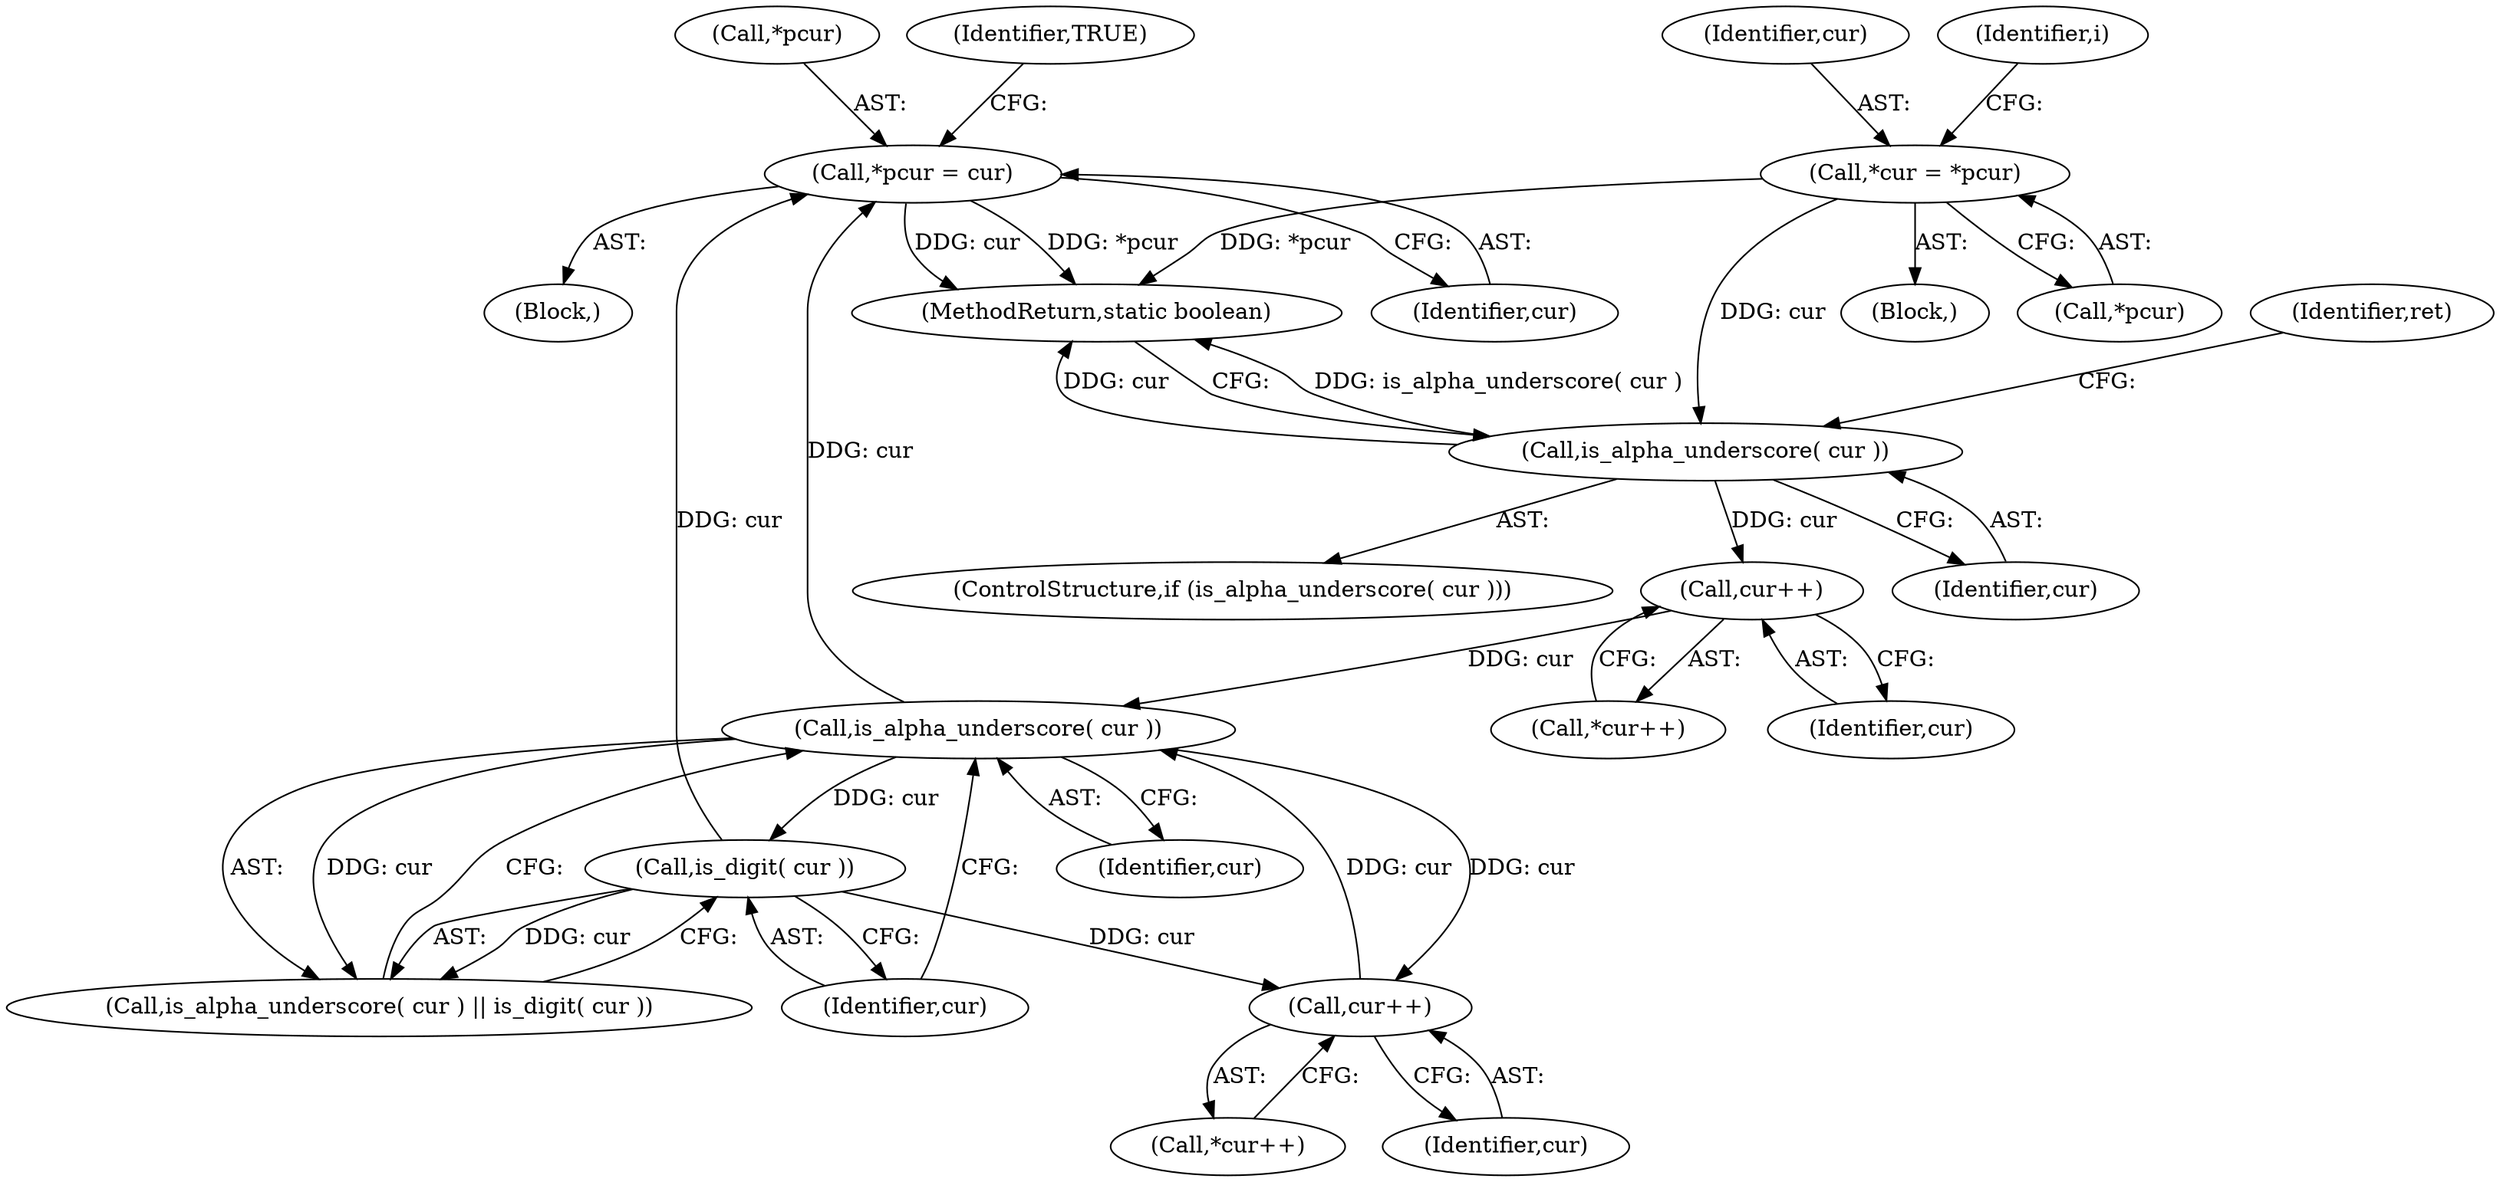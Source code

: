 digraph "0_virglrenderer_e534b51ca3c3cd25f3990589932a9ed711c59b27@pointer" {
"1000165" [label="(Call,*pcur = cur)"];
"1000147" [label="(Call,is_alpha_underscore( cur ))"];
"1000157" [label="(Call,cur++)"];
"1000149" [label="(Call,is_digit( cur ))"];
"1000143" [label="(Call,cur++)"];
"1000134" [label="(Call,is_alpha_underscore( cur ))"];
"1000125" [label="(Call,*cur = *pcur)"];
"1000133" [label="(ControlStructure,if (is_alpha_underscore( cur )))"];
"1000143" [label="(Call,cur++)"];
"1000156" [label="(Call,*cur++)"];
"1000168" [label="(Identifier,cur)"];
"1000150" [label="(Identifier,cur)"];
"1000134" [label="(Call,is_alpha_underscore( cur ))"];
"1000123" [label="(Block,)"];
"1004155" [label="(MethodReturn,static boolean)"];
"1000125" [label="(Call,*cur = *pcur)"];
"1000166" [label="(Call,*pcur)"];
"1000142" [label="(Call,*cur++)"];
"1000157" [label="(Call,cur++)"];
"1000127" [label="(Call,*pcur)"];
"1000126" [label="(Identifier,cur)"];
"1000144" [label="(Identifier,cur)"];
"1000170" [label="(Identifier,TRUE)"];
"1000135" [label="(Identifier,cur)"];
"1000146" [label="(Call,is_alpha_underscore( cur ) || is_digit( cur ))"];
"1000139" [label="(Identifier,ret)"];
"1000158" [label="(Identifier,cur)"];
"1000148" [label="(Identifier,cur)"];
"1000149" [label="(Call,is_digit( cur ))"];
"1000147" [label="(Call,is_alpha_underscore( cur ))"];
"1000131" [label="(Identifier,i)"];
"1000165" [label="(Call,*pcur = cur)"];
"1000136" [label="(Block,)"];
"1000165" -> "1000136"  [label="AST: "];
"1000165" -> "1000168"  [label="CFG: "];
"1000166" -> "1000165"  [label="AST: "];
"1000168" -> "1000165"  [label="AST: "];
"1000170" -> "1000165"  [label="CFG: "];
"1000165" -> "1004155"  [label="DDG: cur"];
"1000165" -> "1004155"  [label="DDG: *pcur"];
"1000147" -> "1000165"  [label="DDG: cur"];
"1000149" -> "1000165"  [label="DDG: cur"];
"1000147" -> "1000146"  [label="AST: "];
"1000147" -> "1000148"  [label="CFG: "];
"1000148" -> "1000147"  [label="AST: "];
"1000150" -> "1000147"  [label="CFG: "];
"1000146" -> "1000147"  [label="CFG: "];
"1000147" -> "1000146"  [label="DDG: cur"];
"1000157" -> "1000147"  [label="DDG: cur"];
"1000143" -> "1000147"  [label="DDG: cur"];
"1000147" -> "1000149"  [label="DDG: cur"];
"1000147" -> "1000157"  [label="DDG: cur"];
"1000157" -> "1000156"  [label="AST: "];
"1000157" -> "1000158"  [label="CFG: "];
"1000158" -> "1000157"  [label="AST: "];
"1000156" -> "1000157"  [label="CFG: "];
"1000149" -> "1000157"  [label="DDG: cur"];
"1000149" -> "1000146"  [label="AST: "];
"1000149" -> "1000150"  [label="CFG: "];
"1000150" -> "1000149"  [label="AST: "];
"1000146" -> "1000149"  [label="CFG: "];
"1000149" -> "1000146"  [label="DDG: cur"];
"1000143" -> "1000142"  [label="AST: "];
"1000143" -> "1000144"  [label="CFG: "];
"1000144" -> "1000143"  [label="AST: "];
"1000142" -> "1000143"  [label="CFG: "];
"1000134" -> "1000143"  [label="DDG: cur"];
"1000134" -> "1000133"  [label="AST: "];
"1000134" -> "1000135"  [label="CFG: "];
"1000135" -> "1000134"  [label="AST: "];
"1000139" -> "1000134"  [label="CFG: "];
"1004155" -> "1000134"  [label="CFG: "];
"1000134" -> "1004155"  [label="DDG: is_alpha_underscore( cur )"];
"1000134" -> "1004155"  [label="DDG: cur"];
"1000125" -> "1000134"  [label="DDG: cur"];
"1000125" -> "1000123"  [label="AST: "];
"1000125" -> "1000127"  [label="CFG: "];
"1000126" -> "1000125"  [label="AST: "];
"1000127" -> "1000125"  [label="AST: "];
"1000131" -> "1000125"  [label="CFG: "];
"1000125" -> "1004155"  [label="DDG: *pcur"];
}

